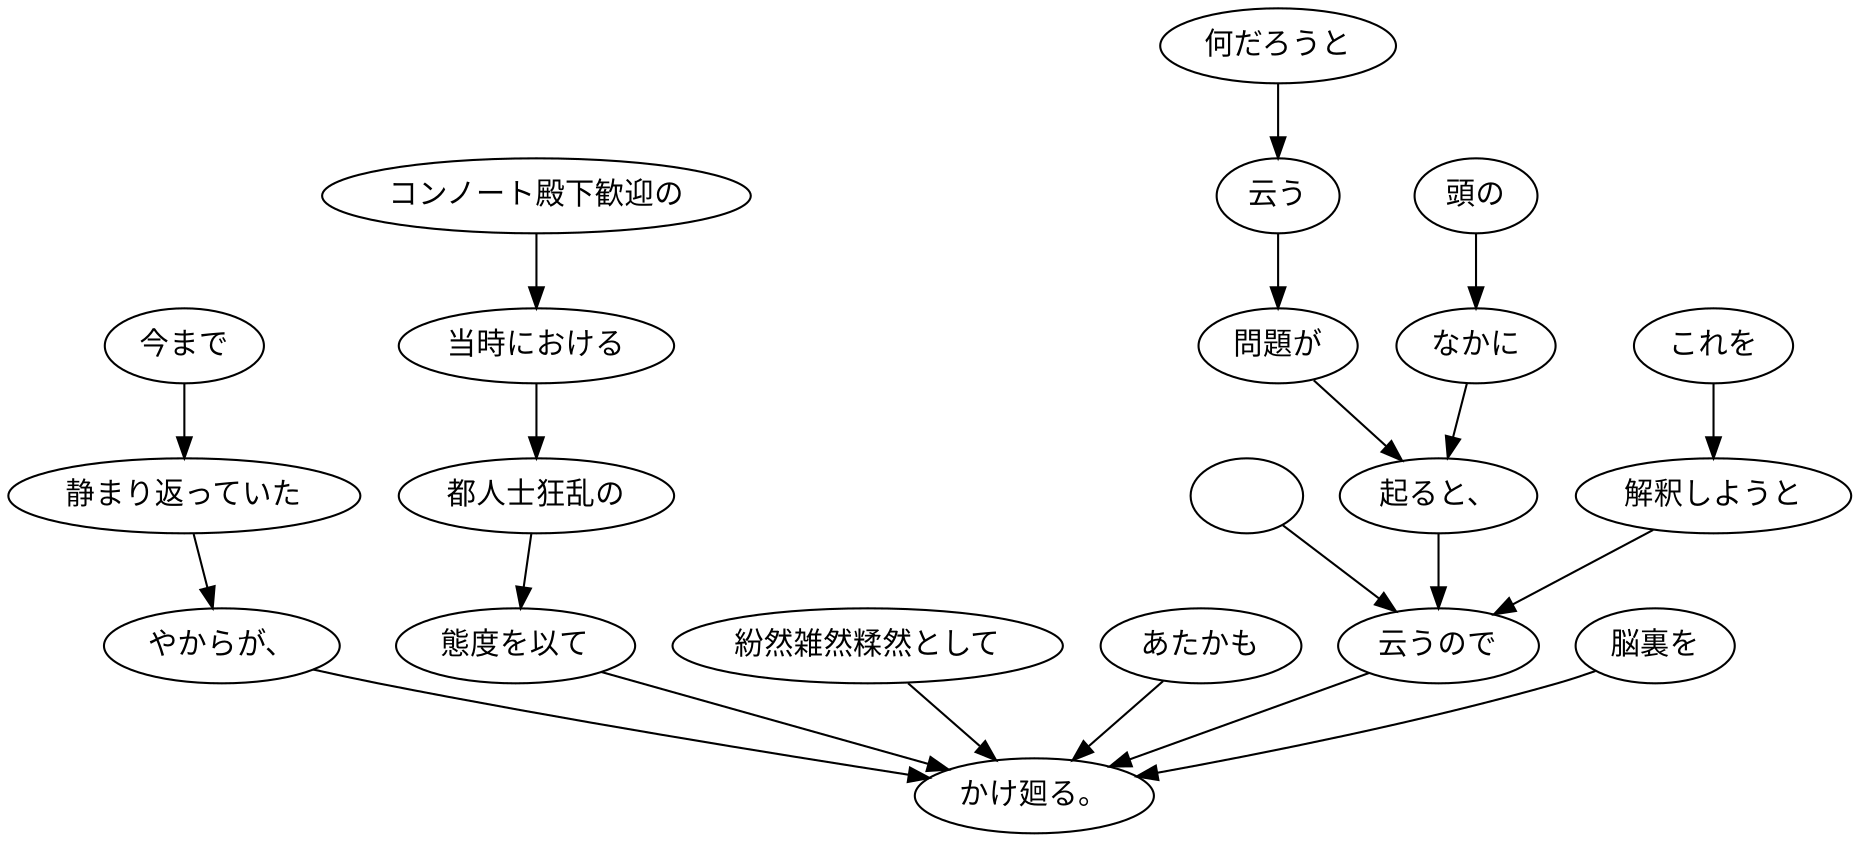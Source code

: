 digraph graph8362 {
	node0 [label="　"];
	node1 [label="何だろうと"];
	node2 [label="云う"];
	node3 [label="問題が"];
	node4 [label="頭の"];
	node5 [label="なかに"];
	node6 [label="起ると、"];
	node7 [label="これを"];
	node8 [label="解釈しようと"];
	node9 [label="云うので"];
	node10 [label="今まで"];
	node11 [label="静まり返っていた"];
	node12 [label="やからが、"];
	node13 [label="紛然雑然糅然として"];
	node14 [label="あたかも"];
	node15 [label="コンノート殿下歓迎の"];
	node16 [label="当時における"];
	node17 [label="都人士狂乱の"];
	node18 [label="態度を以て"];
	node19 [label="脳裏を"];
	node20 [label="かけ廻る。"];
	node0 -> node9;
	node1 -> node2;
	node2 -> node3;
	node3 -> node6;
	node4 -> node5;
	node5 -> node6;
	node6 -> node9;
	node7 -> node8;
	node8 -> node9;
	node9 -> node20;
	node10 -> node11;
	node11 -> node12;
	node12 -> node20;
	node13 -> node20;
	node14 -> node20;
	node15 -> node16;
	node16 -> node17;
	node17 -> node18;
	node18 -> node20;
	node19 -> node20;
}

